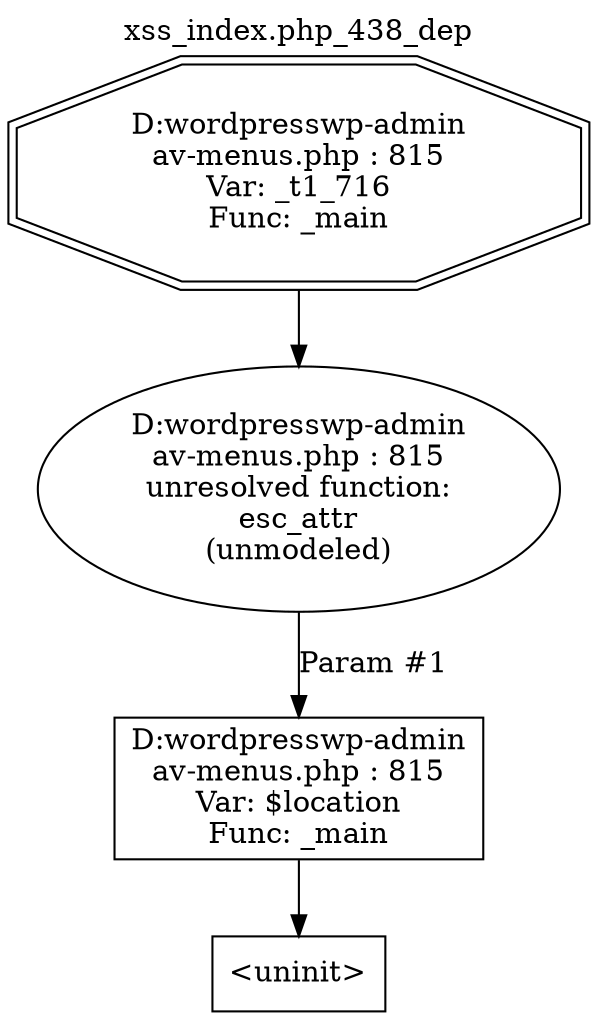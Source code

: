 digraph cfg {
  label="xss_index.php_438_dep";
  labelloc=t;
  n1 [shape=doubleoctagon, label="D:\wordpress\wp-admin\nav-menus.php : 815\nVar: _t1_716\nFunc: _main\n"];
  n2 [shape=ellipse, label="D:\wordpress\wp-admin\nav-menus.php : 815\nunresolved function:\nesc_attr\n(unmodeled)\n"];
  n3 [shape=box, label="D:\wordpress\wp-admin\nav-menus.php : 815\nVar: $location\nFunc: _main\n"];
  n4 [shape=box, label="<uninit>"];
  n1 -> n2;
  n3 -> n4;
  n2 -> n3[label="Param #1"];
}
